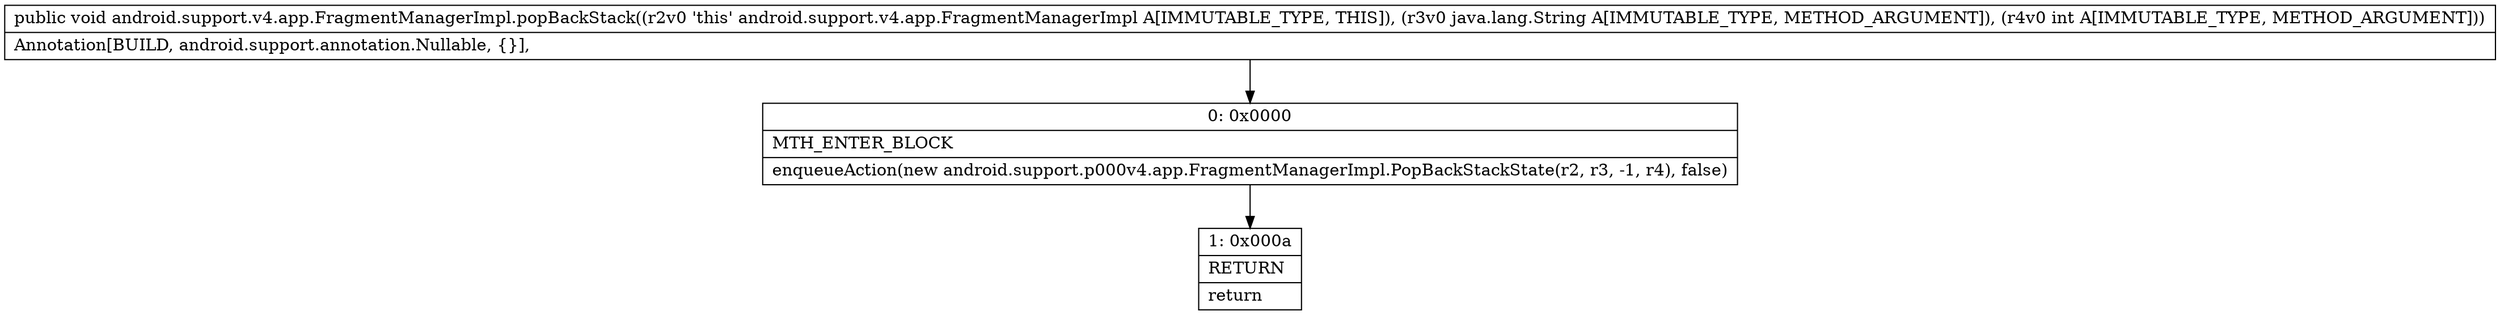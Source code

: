 digraph "CFG forandroid.support.v4.app.FragmentManagerImpl.popBackStack(Ljava\/lang\/String;I)V" {
Node_0 [shape=record,label="{0\:\ 0x0000|MTH_ENTER_BLOCK\l|enqueueAction(new android.support.p000v4.app.FragmentManagerImpl.PopBackStackState(r2, r3, \-1, r4), false)\l}"];
Node_1 [shape=record,label="{1\:\ 0x000a|RETURN\l|return\l}"];
MethodNode[shape=record,label="{public void android.support.v4.app.FragmentManagerImpl.popBackStack((r2v0 'this' android.support.v4.app.FragmentManagerImpl A[IMMUTABLE_TYPE, THIS]), (r3v0 java.lang.String A[IMMUTABLE_TYPE, METHOD_ARGUMENT]), (r4v0 int A[IMMUTABLE_TYPE, METHOD_ARGUMENT]))  | Annotation[BUILD, android.support.annotation.Nullable, \{\}], \l}"];
MethodNode -> Node_0;
Node_0 -> Node_1;
}

